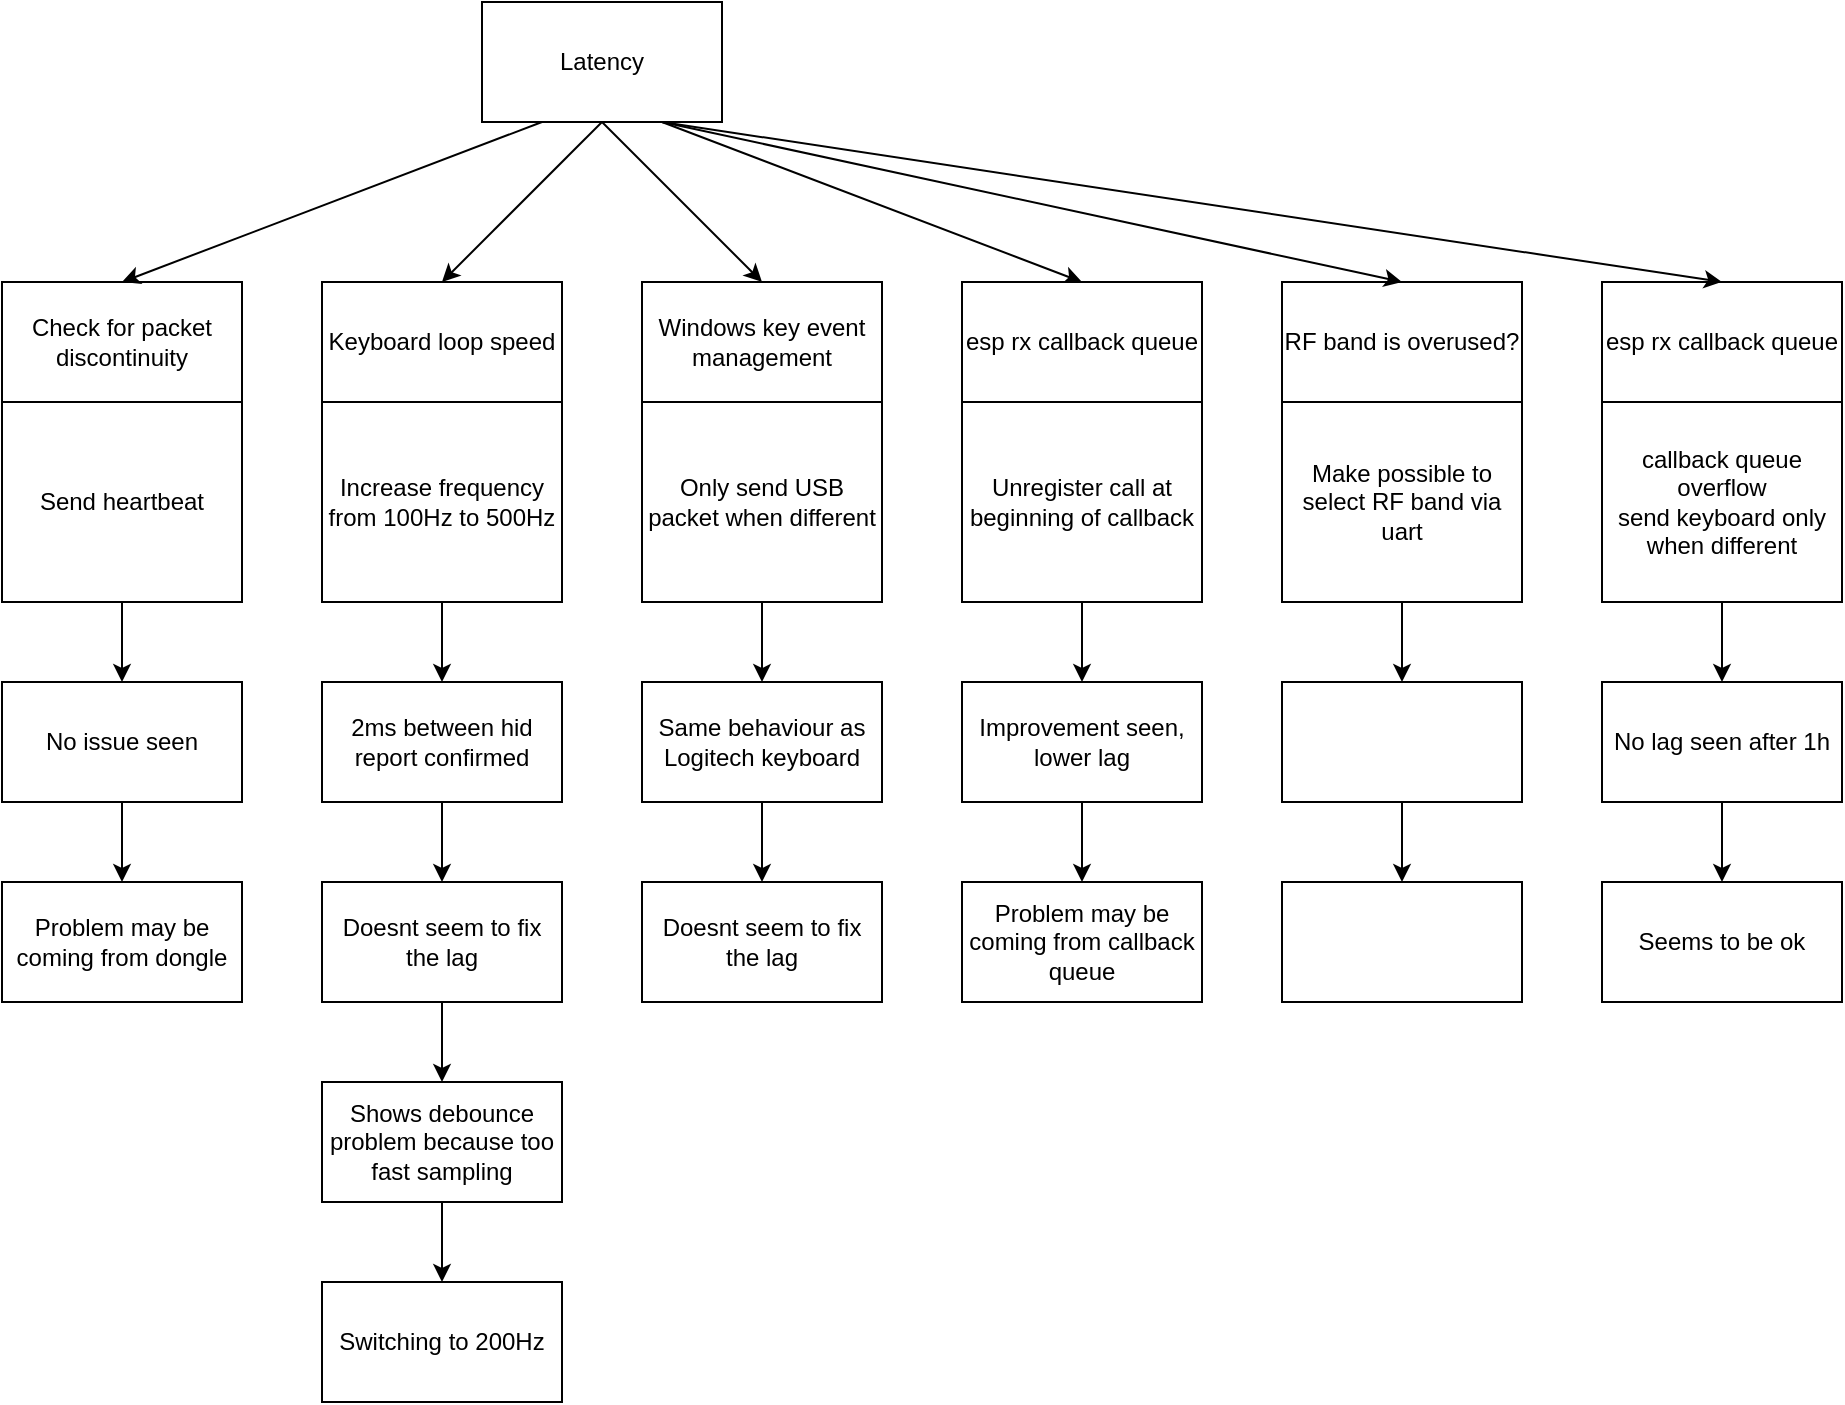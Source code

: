<mxfile version="24.7.17">
  <diagram name="Page-1" id="UgOZ4yhtiIo2H4EKU7Ga">
    <mxGraphModel dx="2074" dy="1204" grid="1" gridSize="10" guides="1" tooltips="1" connect="1" arrows="1" fold="1" page="1" pageScale="1" pageWidth="850" pageHeight="1100" math="0" shadow="0">
      <root>
        <mxCell id="0" />
        <mxCell id="1" parent="0" />
        <mxCell id="JMD0UaKZgjgHbCiQYSPU-1" value="Latency" style="rounded=0;whiteSpace=wrap;html=1;" parent="1" vertex="1">
          <mxGeometry x="320" y="60" width="120" height="60" as="geometry" />
        </mxCell>
        <mxCell id="JMD0UaKZgjgHbCiQYSPU-4" value="Check for packet discontinuity" style="rounded=0;whiteSpace=wrap;html=1;" parent="1" vertex="1">
          <mxGeometry x="80" y="200" width="120" height="60" as="geometry" />
        </mxCell>
        <mxCell id="JMD0UaKZgjgHbCiQYSPU-5" value="Keyboard loop speed" style="rounded=0;whiteSpace=wrap;html=1;" parent="1" vertex="1">
          <mxGeometry x="240" y="200" width="120" height="60" as="geometry" />
        </mxCell>
        <mxCell id="JMD0UaKZgjgHbCiQYSPU-8" value="Increase frequency from 100Hz to 500Hz" style="rounded=0;whiteSpace=wrap;html=1;" parent="1" vertex="1">
          <mxGeometry x="240" y="260" width="120" height="100" as="geometry" />
        </mxCell>
        <mxCell id="JMD0UaKZgjgHbCiQYSPU-9" value="Send heartbeat" style="rounded=0;whiteSpace=wrap;html=1;" parent="1" vertex="1">
          <mxGeometry x="80" y="260" width="120" height="100" as="geometry" />
        </mxCell>
        <mxCell id="JMD0UaKZgjgHbCiQYSPU-10" value="" style="endArrow=classic;html=1;rounded=0;exitX=0.25;exitY=1;exitDx=0;exitDy=0;entryX=0.5;entryY=0;entryDx=0;entryDy=0;" parent="1" source="JMD0UaKZgjgHbCiQYSPU-1" target="JMD0UaKZgjgHbCiQYSPU-4" edge="1">
          <mxGeometry width="50" height="50" relative="1" as="geometry">
            <mxPoint x="430" y="320" as="sourcePoint" />
            <mxPoint x="480" y="270" as="targetPoint" />
          </mxGeometry>
        </mxCell>
        <mxCell id="JMD0UaKZgjgHbCiQYSPU-11" value="" style="endArrow=classic;html=1;rounded=0;exitX=0.5;exitY=1;exitDx=0;exitDy=0;entryX=0.5;entryY=0;entryDx=0;entryDy=0;" parent="1" source="JMD0UaKZgjgHbCiQYSPU-1" target="JMD0UaKZgjgHbCiQYSPU-5" edge="1">
          <mxGeometry width="50" height="50" relative="1" as="geometry">
            <mxPoint x="360" y="130" as="sourcePoint" />
            <mxPoint x="150" y="210" as="targetPoint" />
          </mxGeometry>
        </mxCell>
        <mxCell id="JMD0UaKZgjgHbCiQYSPU-12" value="" style="endArrow=classic;html=1;rounded=0;exitX=0.5;exitY=1;exitDx=0;exitDy=0;entryX=0.5;entryY=0;entryDx=0;entryDy=0;" parent="1" source="JMD0UaKZgjgHbCiQYSPU-1" edge="1">
          <mxGeometry width="50" height="50" relative="1" as="geometry">
            <mxPoint x="390" y="130" as="sourcePoint" />
            <mxPoint x="460" y="200" as="targetPoint" />
          </mxGeometry>
        </mxCell>
        <mxCell id="JMD0UaKZgjgHbCiQYSPU-13" value="" style="endArrow=classic;html=1;rounded=0;exitX=0.75;exitY=1;exitDx=0;exitDy=0;entryX=0.5;entryY=0;entryDx=0;entryDy=0;" parent="1" source="JMD0UaKZgjgHbCiQYSPU-1" edge="1">
          <mxGeometry width="50" height="50" relative="1" as="geometry">
            <mxPoint x="390" y="130" as="sourcePoint" />
            <mxPoint x="620" y="200" as="targetPoint" />
          </mxGeometry>
        </mxCell>
        <mxCell id="JMD0UaKZgjgHbCiQYSPU-14" value="" style="endArrow=classic;html=1;rounded=0;exitX=0.5;exitY=1;exitDx=0;exitDy=0;" parent="1" source="JMD0UaKZgjgHbCiQYSPU-9" edge="1">
          <mxGeometry width="50" height="50" relative="1" as="geometry">
            <mxPoint x="430" y="320" as="sourcePoint" />
            <mxPoint x="140" y="400" as="targetPoint" />
          </mxGeometry>
        </mxCell>
        <mxCell id="JMD0UaKZgjgHbCiQYSPU-16" value="No issue seen" style="rounded=0;whiteSpace=wrap;html=1;" parent="1" vertex="1">
          <mxGeometry x="80" y="400" width="120" height="60" as="geometry" />
        </mxCell>
        <mxCell id="JMD0UaKZgjgHbCiQYSPU-17" value="Problem may be coming from dongle" style="rounded=0;whiteSpace=wrap;html=1;" parent="1" vertex="1">
          <mxGeometry x="80" y="500" width="120" height="60" as="geometry" />
        </mxCell>
        <mxCell id="JMD0UaKZgjgHbCiQYSPU-18" value="" style="endArrow=classic;html=1;rounded=0;exitX=0.5;exitY=1;exitDx=0;exitDy=0;" parent="1" edge="1">
          <mxGeometry width="50" height="50" relative="1" as="geometry">
            <mxPoint x="140" y="460" as="sourcePoint" />
            <mxPoint x="140" y="500" as="targetPoint" />
          </mxGeometry>
        </mxCell>
        <mxCell id="JMD0UaKZgjgHbCiQYSPU-20" value="2ms between hid report confirmed" style="rounded=0;whiteSpace=wrap;html=1;" parent="1" vertex="1">
          <mxGeometry x="240" y="400" width="120" height="60" as="geometry" />
        </mxCell>
        <mxCell id="0wCR4fGGDYhUmMLY9xzT-2" value="" style="edgeStyle=orthogonalEdgeStyle;rounded=0;orthogonalLoop=1;jettySize=auto;html=1;" edge="1" parent="1" source="JMD0UaKZgjgHbCiQYSPU-21" target="0wCR4fGGDYhUmMLY9xzT-1">
          <mxGeometry relative="1" as="geometry" />
        </mxCell>
        <mxCell id="JMD0UaKZgjgHbCiQYSPU-21" value="Doesnt seem to fix the lag" style="rounded=0;whiteSpace=wrap;html=1;" parent="1" vertex="1">
          <mxGeometry x="240" y="500" width="120" height="60" as="geometry" />
        </mxCell>
        <mxCell id="JMD0UaKZgjgHbCiQYSPU-22" value="" style="endArrow=classic;html=1;rounded=0;exitX=0.5;exitY=1;exitDx=0;exitDy=0;" parent="1" edge="1">
          <mxGeometry width="50" height="50" relative="1" as="geometry">
            <mxPoint x="300" y="460" as="sourcePoint" />
            <mxPoint x="300" y="500" as="targetPoint" />
          </mxGeometry>
        </mxCell>
        <mxCell id="JMD0UaKZgjgHbCiQYSPU-23" value="" style="endArrow=classic;html=1;rounded=0;exitX=0.5;exitY=1;exitDx=0;exitDy=0;" parent="1" edge="1">
          <mxGeometry width="50" height="50" relative="1" as="geometry">
            <mxPoint x="300" y="360" as="sourcePoint" />
            <mxPoint x="300" y="400" as="targetPoint" />
          </mxGeometry>
        </mxCell>
        <mxCell id="JMD0UaKZgjgHbCiQYSPU-32" value="esp rx callback queue" style="rounded=0;whiteSpace=wrap;html=1;" parent="1" vertex="1">
          <mxGeometry x="560" y="200" width="120" height="60" as="geometry" />
        </mxCell>
        <mxCell id="JMD0UaKZgjgHbCiQYSPU-33" value="Unregister call at beginning of callback" style="rounded=0;whiteSpace=wrap;html=1;" parent="1" vertex="1">
          <mxGeometry x="560" y="260" width="120" height="100" as="geometry" />
        </mxCell>
        <mxCell id="JMD0UaKZgjgHbCiQYSPU-34" value="Improvement seen, lower lag" style="rounded=0;whiteSpace=wrap;html=1;" parent="1" vertex="1">
          <mxGeometry x="560" y="400" width="120" height="60" as="geometry" />
        </mxCell>
        <mxCell id="JMD0UaKZgjgHbCiQYSPU-35" value="Problem may be coming from callback queue" style="rounded=0;whiteSpace=wrap;html=1;" parent="1" vertex="1">
          <mxGeometry x="560" y="500" width="120" height="60" as="geometry" />
        </mxCell>
        <mxCell id="JMD0UaKZgjgHbCiQYSPU-36" value="" style="endArrow=classic;html=1;rounded=0;exitX=0.5;exitY=1;exitDx=0;exitDy=0;" parent="1" edge="1">
          <mxGeometry width="50" height="50" relative="1" as="geometry">
            <mxPoint x="620" y="460" as="sourcePoint" />
            <mxPoint x="620" y="500" as="targetPoint" />
          </mxGeometry>
        </mxCell>
        <mxCell id="JMD0UaKZgjgHbCiQYSPU-37" value="" style="endArrow=classic;html=1;rounded=0;exitX=0.5;exitY=1;exitDx=0;exitDy=0;" parent="1" edge="1">
          <mxGeometry width="50" height="50" relative="1" as="geometry">
            <mxPoint x="620" y="360" as="sourcePoint" />
            <mxPoint x="620" y="400" as="targetPoint" />
          </mxGeometry>
        </mxCell>
        <mxCell id="JMD0UaKZgjgHbCiQYSPU-38" value="Windows key event management" style="rounded=0;whiteSpace=wrap;html=1;" parent="1" vertex="1">
          <mxGeometry x="400" y="200" width="120" height="60" as="geometry" />
        </mxCell>
        <mxCell id="JMD0UaKZgjgHbCiQYSPU-39" value="Only send USB packet when different" style="rounded=0;whiteSpace=wrap;html=1;" parent="1" vertex="1">
          <mxGeometry x="400" y="260" width="120" height="100" as="geometry" />
        </mxCell>
        <mxCell id="JMD0UaKZgjgHbCiQYSPU-40" value="Same behaviour as Logitech keyboard" style="rounded=0;whiteSpace=wrap;html=1;" parent="1" vertex="1">
          <mxGeometry x="400" y="400" width="120" height="60" as="geometry" />
        </mxCell>
        <mxCell id="JMD0UaKZgjgHbCiQYSPU-41" value="Doesnt seem to fix the lag" style="rounded=0;whiteSpace=wrap;html=1;" parent="1" vertex="1">
          <mxGeometry x="400" y="500" width="120" height="60" as="geometry" />
        </mxCell>
        <mxCell id="JMD0UaKZgjgHbCiQYSPU-42" value="" style="endArrow=classic;html=1;rounded=0;exitX=0.5;exitY=1;exitDx=0;exitDy=0;" parent="1" edge="1">
          <mxGeometry width="50" height="50" relative="1" as="geometry">
            <mxPoint x="460" y="460" as="sourcePoint" />
            <mxPoint x="460" y="500" as="targetPoint" />
          </mxGeometry>
        </mxCell>
        <mxCell id="JMD0UaKZgjgHbCiQYSPU-43" value="" style="endArrow=classic;html=1;rounded=0;exitX=0.5;exitY=1;exitDx=0;exitDy=0;" parent="1" edge="1">
          <mxGeometry width="50" height="50" relative="1" as="geometry">
            <mxPoint x="460" y="360" as="sourcePoint" />
            <mxPoint x="460" y="400" as="targetPoint" />
          </mxGeometry>
        </mxCell>
        <mxCell id="AmNubCP1V7mweUILao9v-1" value="RF band is overused?" style="rounded=0;whiteSpace=wrap;html=1;" parent="1" vertex="1">
          <mxGeometry x="720" y="200" width="120" height="60" as="geometry" />
        </mxCell>
        <mxCell id="AmNubCP1V7mweUILao9v-2" value="Make possible to select RF band via uart" style="rounded=0;whiteSpace=wrap;html=1;" parent="1" vertex="1">
          <mxGeometry x="720" y="260" width="120" height="100" as="geometry" />
        </mxCell>
        <mxCell id="AmNubCP1V7mweUILao9v-3" value="" style="rounded=0;whiteSpace=wrap;html=1;" parent="1" vertex="1">
          <mxGeometry x="720" y="400" width="120" height="60" as="geometry" />
        </mxCell>
        <mxCell id="AmNubCP1V7mweUILao9v-4" value="" style="rounded=0;whiteSpace=wrap;html=1;" parent="1" vertex="1">
          <mxGeometry x="720" y="500" width="120" height="60" as="geometry" />
        </mxCell>
        <mxCell id="AmNubCP1V7mweUILao9v-5" value="" style="endArrow=classic;html=1;rounded=0;exitX=0.5;exitY=1;exitDx=0;exitDy=0;" parent="1" edge="1">
          <mxGeometry width="50" height="50" relative="1" as="geometry">
            <mxPoint x="780" y="460" as="sourcePoint" />
            <mxPoint x="780" y="500" as="targetPoint" />
          </mxGeometry>
        </mxCell>
        <mxCell id="AmNubCP1V7mweUILao9v-6" value="" style="endArrow=classic;html=1;rounded=0;exitX=0.5;exitY=1;exitDx=0;exitDy=0;" parent="1" edge="1">
          <mxGeometry width="50" height="50" relative="1" as="geometry">
            <mxPoint x="780" y="360" as="sourcePoint" />
            <mxPoint x="780" y="400" as="targetPoint" />
          </mxGeometry>
        </mxCell>
        <mxCell id="-NXpDlV4bquD40-BW__1-1" value="esp rx callback queue" style="rounded=0;whiteSpace=wrap;html=1;" parent="1" vertex="1">
          <mxGeometry x="880" y="200" width="120" height="60" as="geometry" />
        </mxCell>
        <mxCell id="-NXpDlV4bquD40-BW__1-2" value="callback queue overflow&lt;div&gt;send keyboard only when different&lt;/div&gt;" style="rounded=0;whiteSpace=wrap;html=1;" parent="1" vertex="1">
          <mxGeometry x="880" y="260" width="120" height="100" as="geometry" />
        </mxCell>
        <mxCell id="-NXpDlV4bquD40-BW__1-3" value="No lag seen after 1h" style="rounded=0;whiteSpace=wrap;html=1;" parent="1" vertex="1">
          <mxGeometry x="880" y="400" width="120" height="60" as="geometry" />
        </mxCell>
        <mxCell id="-NXpDlV4bquD40-BW__1-4" value="Seems to be ok" style="rounded=0;whiteSpace=wrap;html=1;" parent="1" vertex="1">
          <mxGeometry x="880" y="500" width="120" height="60" as="geometry" />
        </mxCell>
        <mxCell id="-NXpDlV4bquD40-BW__1-5" value="" style="endArrow=classic;html=1;rounded=0;exitX=0.5;exitY=1;exitDx=0;exitDy=0;" parent="1" edge="1">
          <mxGeometry width="50" height="50" relative="1" as="geometry">
            <mxPoint x="940" y="460" as="sourcePoint" />
            <mxPoint x="940" y="500" as="targetPoint" />
          </mxGeometry>
        </mxCell>
        <mxCell id="-NXpDlV4bquD40-BW__1-6" value="" style="endArrow=classic;html=1;rounded=0;exitX=0.5;exitY=1;exitDx=0;exitDy=0;" parent="1" edge="1">
          <mxGeometry width="50" height="50" relative="1" as="geometry">
            <mxPoint x="940" y="360" as="sourcePoint" />
            <mxPoint x="940" y="400" as="targetPoint" />
          </mxGeometry>
        </mxCell>
        <mxCell id="-NXpDlV4bquD40-BW__1-7" value="" style="endArrow=classic;html=1;rounded=0;exitX=0.75;exitY=1;exitDx=0;exitDy=0;entryX=0.5;entryY=0;entryDx=0;entryDy=0;" parent="1" source="JMD0UaKZgjgHbCiQYSPU-1" target="AmNubCP1V7mweUILao9v-1" edge="1">
          <mxGeometry width="50" height="50" relative="1" as="geometry">
            <mxPoint x="420" y="130" as="sourcePoint" />
            <mxPoint x="630" y="210" as="targetPoint" />
          </mxGeometry>
        </mxCell>
        <mxCell id="-NXpDlV4bquD40-BW__1-8" value="" style="endArrow=classic;html=1;rounded=0;exitX=0.75;exitY=1;exitDx=0;exitDy=0;entryX=0.5;entryY=0;entryDx=0;entryDy=0;" parent="1" source="JMD0UaKZgjgHbCiQYSPU-1" target="-NXpDlV4bquD40-BW__1-1" edge="1">
          <mxGeometry width="50" height="50" relative="1" as="geometry">
            <mxPoint x="420" y="130" as="sourcePoint" />
            <mxPoint x="790" y="210" as="targetPoint" />
          </mxGeometry>
        </mxCell>
        <mxCell id="0wCR4fGGDYhUmMLY9xzT-4" value="" style="edgeStyle=orthogonalEdgeStyle;rounded=0;orthogonalLoop=1;jettySize=auto;html=1;" edge="1" parent="1" source="0wCR4fGGDYhUmMLY9xzT-1" target="0wCR4fGGDYhUmMLY9xzT-3">
          <mxGeometry relative="1" as="geometry" />
        </mxCell>
        <mxCell id="0wCR4fGGDYhUmMLY9xzT-1" value="Shows debounce problem because too fast sampling" style="whiteSpace=wrap;html=1;rounded=0;" vertex="1" parent="1">
          <mxGeometry x="240" y="600" width="120" height="60" as="geometry" />
        </mxCell>
        <mxCell id="0wCR4fGGDYhUmMLY9xzT-3" value="Switching to 200Hz" style="whiteSpace=wrap;html=1;rounded=0;" vertex="1" parent="1">
          <mxGeometry x="240" y="700" width="120" height="60" as="geometry" />
        </mxCell>
      </root>
    </mxGraphModel>
  </diagram>
</mxfile>
